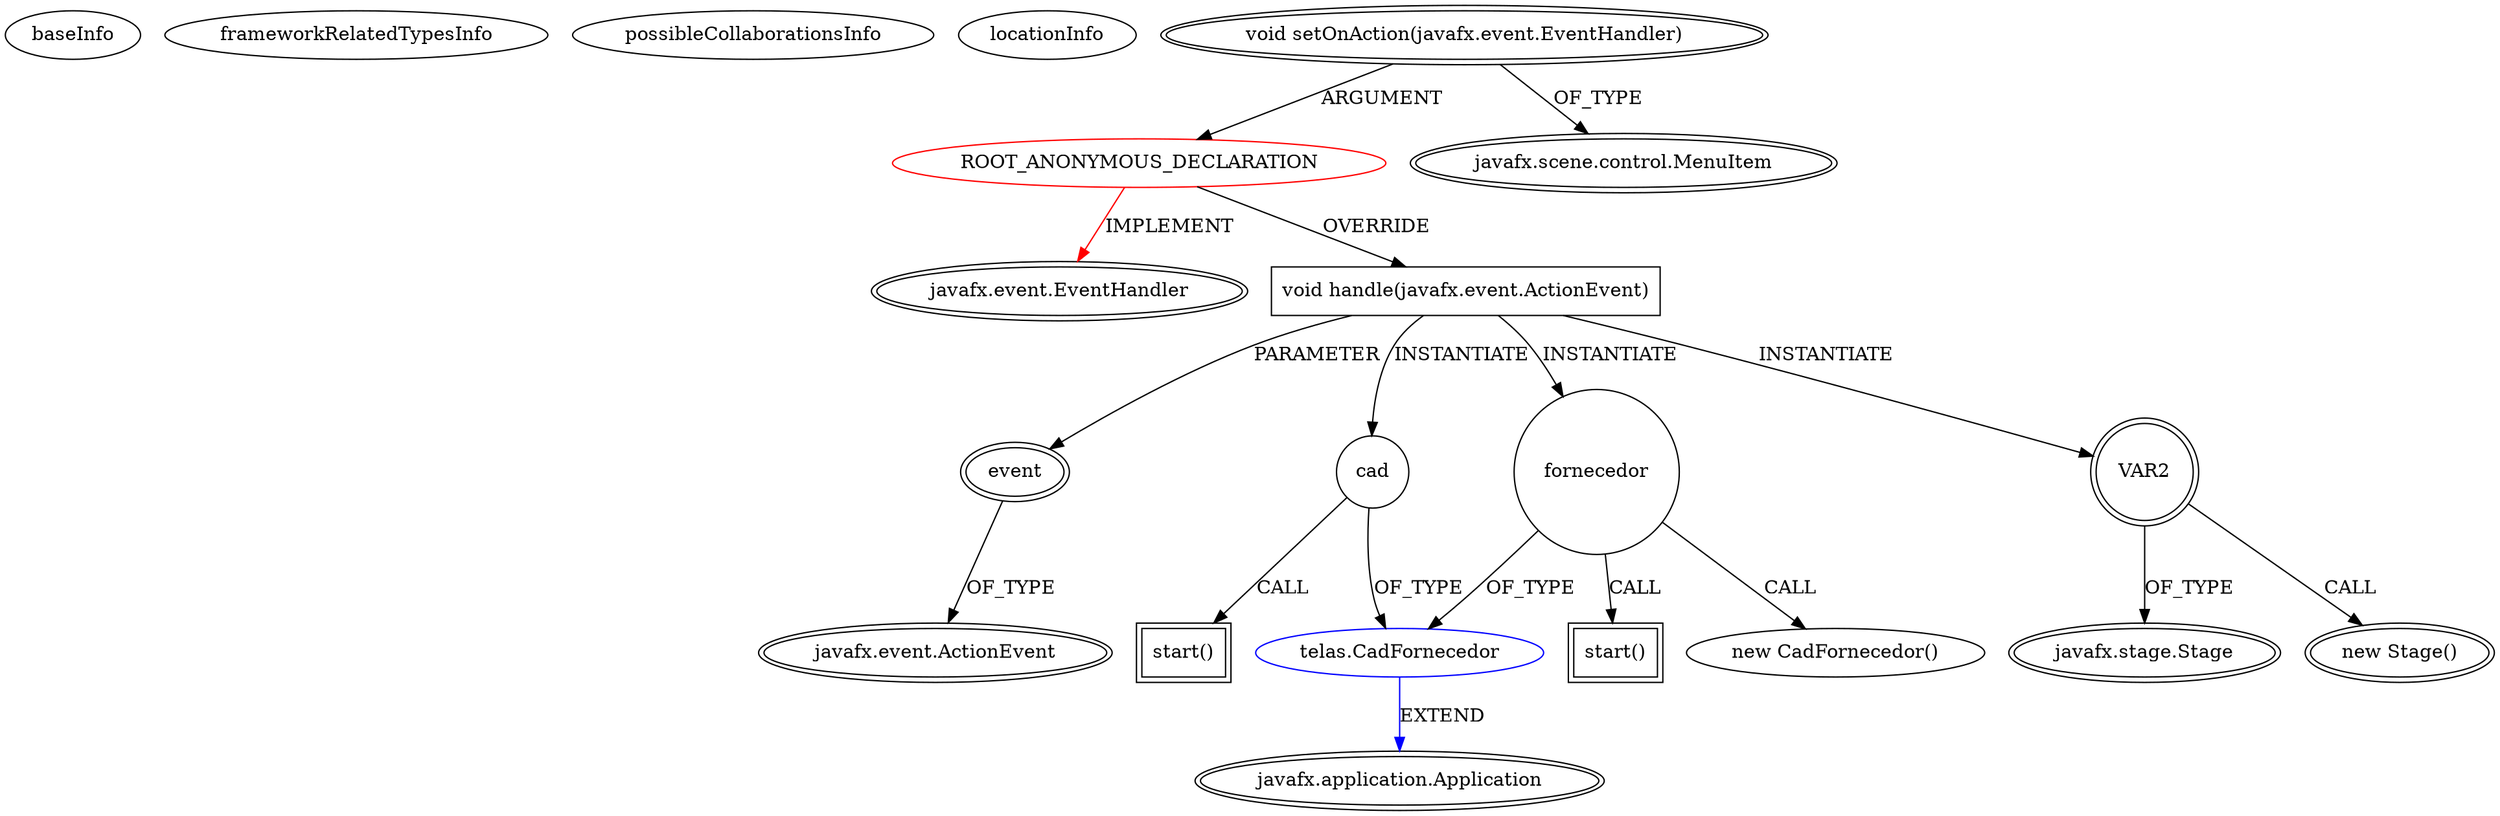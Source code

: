 digraph {
baseInfo[graphId=4700,category="extension_graph",isAnonymous=true,possibleRelation=true]
frameworkRelatedTypesInfo[0="javafx.event.EventHandler"]
possibleCollaborationsInfo[0="4700~OVERRIDING_METHOD_DECLARATION-METHOD_CALL-OVERRIDING_METHOD_DECLARATION-INSTANTIATION-~javafx.event.EventHandler ~javafx.application.Application ~true~false"]
locationInfo[projectName="viniciusbellini-Praticando",filePath="/viniciusbellini-Praticando/Praticando-master/src/telas/MenuPrincipal.java",contextSignature="void start(javafx.stage.Stage)",graphId="4700"]
0[label="ROOT_ANONYMOUS_DECLARATION",vertexType="ROOT_ANONYMOUS_DECLARATION",isFrameworkType=false,color=red]
1[label="javafx.event.EventHandler",vertexType="FRAMEWORK_INTERFACE_TYPE",isFrameworkType=true,peripheries=2]
2[label="void setOnAction(javafx.event.EventHandler)",vertexType="OUTSIDE_CALL",isFrameworkType=true,peripheries=2]
3[label="javafx.scene.control.MenuItem",vertexType="FRAMEWORK_CLASS_TYPE",isFrameworkType=true,peripheries=2]
4[label="void handle(javafx.event.ActionEvent)",vertexType="OVERRIDING_METHOD_DECLARATION",isFrameworkType=false,shape=box]
5[label="event",vertexType="PARAMETER_DECLARATION",isFrameworkType=true,peripheries=2]
6[label="javafx.event.ActionEvent",vertexType="FRAMEWORK_CLASS_TYPE",isFrameworkType=true,peripheries=2]
8[label="fornecedor",vertexType="VARIABLE_EXPRESION",isFrameworkType=false,shape=circle]
9[label="telas.CadFornecedor",vertexType="REFERENCE_CLIENT_CLASS_DECLARATION",isFrameworkType=false,color=blue]
10[label="javafx.application.Application",vertexType="FRAMEWORK_CLASS_TYPE",isFrameworkType=true,peripheries=2]
7[label="new CadFornecedor()",vertexType="CONSTRUCTOR_CALL",isFrameworkType=false]
12[label="start()",vertexType="INSIDE_CALL",isFrameworkType=true,peripheries=2,shape=box]
14[label="VAR2",vertexType="VARIABLE_EXPRESION",isFrameworkType=true,peripheries=2,shape=circle]
15[label="javafx.stage.Stage",vertexType="FRAMEWORK_CLASS_TYPE",isFrameworkType=true,peripheries=2]
13[label="new Stage()",vertexType="CONSTRUCTOR_CALL",isFrameworkType=true,peripheries=2]
16[label="cad",vertexType="VARIABLE_EXPRESION",isFrameworkType=false,shape=circle]
17[label="start()",vertexType="INSIDE_CALL",isFrameworkType=true,peripheries=2,shape=box]
0->1[label="IMPLEMENT",color=red]
2->0[label="ARGUMENT"]
2->3[label="OF_TYPE"]
0->4[label="OVERRIDE"]
5->6[label="OF_TYPE"]
4->5[label="PARAMETER"]
4->8[label="INSTANTIATE"]
9->10[label="EXTEND",color=blue]
8->9[label="OF_TYPE"]
8->7[label="CALL"]
8->12[label="CALL"]
4->14[label="INSTANTIATE"]
14->15[label="OF_TYPE"]
14->13[label="CALL"]
4->16[label="INSTANTIATE"]
16->9[label="OF_TYPE"]
16->17[label="CALL"]
}
